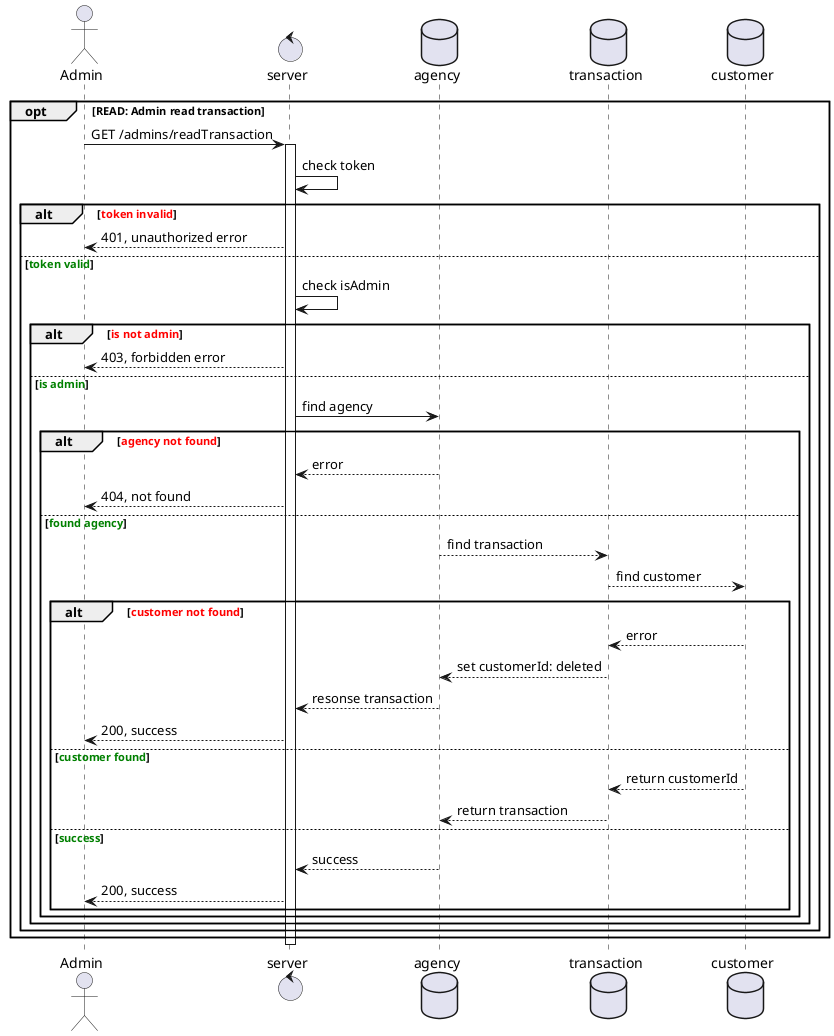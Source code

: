 @startuml read transaction admin sequence

actor Admin 
control server
database agency
database transaction
database customer

opt READ: Admin read transaction
  Admin -> server: GET /admins/readTransaction
  activate server
  server -> server: check token
  alt <font color=red>token invalid</font>
    server --> Admin: 401, unauthorized error
  else <font color=green>token valid</font>
    server -> server: check isAdmin
    alt <font color=red>is not admin</font>
      server --> Admin: 403, forbidden error
    else <font color=green>is admin</font>
      server -> agency: find agency
      alt <font color=red>agency not found</font>
        agency --> server: error
        server --> Admin: 404, not found
      else <font color=green>found agency</font>
        agency --> transaction: find transaction
        transaction --> customer: find customer
        alt <font color=red>customer not found</font>
          customer --> transaction: error
          transaction --> agency: set customerId: deleted
          agency --> server: resonse transaction
          server --> Admin: 200, success
        else <font color=green>customer found</font>
          customer --> transaction: return customerId
          transaction --> agency: return transaction  
        else <font color=green>success</font>
          agency --> server: success
          server --> Admin: 200, success
          end
        end
      end
    end
  end
    deactivate server


@enduml